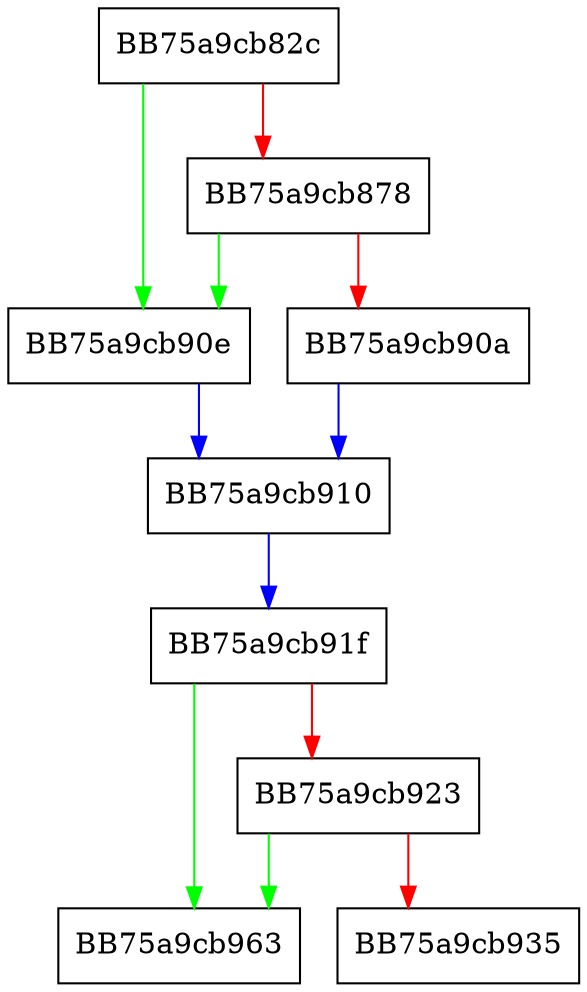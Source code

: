 digraph add_dll_info {
  node [shape="box"];
  graph [splines=ortho];
  BB75a9cb82c -> BB75a9cb90e [color="green"];
  BB75a9cb82c -> BB75a9cb878 [color="red"];
  BB75a9cb878 -> BB75a9cb90e [color="green"];
  BB75a9cb878 -> BB75a9cb90a [color="red"];
  BB75a9cb90a -> BB75a9cb910 [color="blue"];
  BB75a9cb90e -> BB75a9cb910 [color="blue"];
  BB75a9cb910 -> BB75a9cb91f [color="blue"];
  BB75a9cb91f -> BB75a9cb963 [color="green"];
  BB75a9cb91f -> BB75a9cb923 [color="red"];
  BB75a9cb923 -> BB75a9cb963 [color="green"];
  BB75a9cb923 -> BB75a9cb935 [color="red"];
}